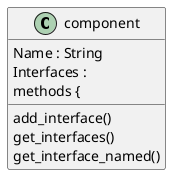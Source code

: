 @startuml
  class component{
    Name : String
    Interfaces : 
    methods {
      add_interface()
      get_interfaces()
      get_interface_named()
    }
  }
@enduml


@startuml
  class hdl {
    Name : String
    Architecture : String
    methods {
      add_interface()
      get_interfaces()
      get_interface_named()
    }
  }
@enduml
